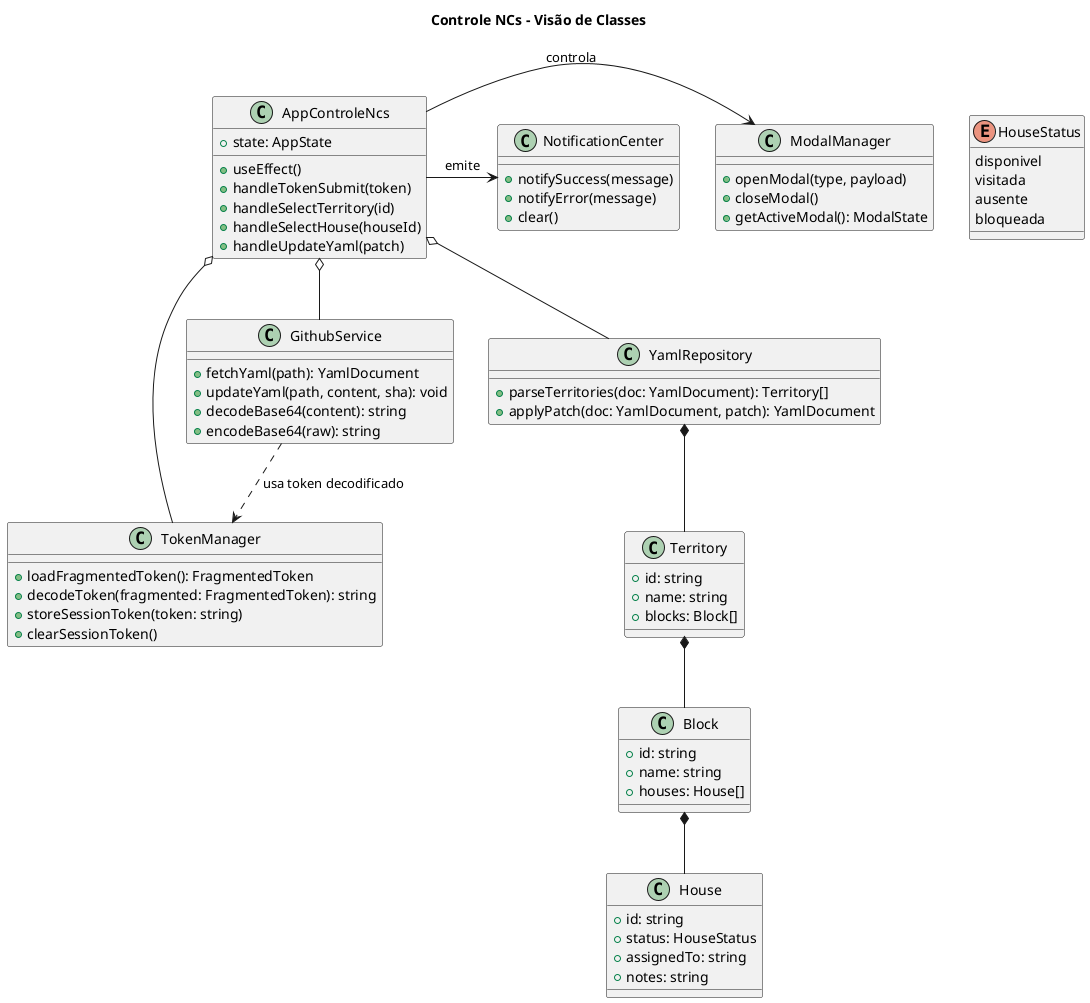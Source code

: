@startuml Controle_NCs_Classes
' Diagrama de classes do app Controle NCs
' Renderize com PlantUML (VS Code Alt+Enter ou plantuml.com)

title Controle NCs – Visão de Classes

skinparam svgMargin 40
skinparam shadowing false

class AppControleNcs {
  +state: AppState
  +useEffect()
  +handleTokenSubmit(token)
  +handleSelectTerritory(id)
  +handleSelectHouse(houseId)
  +handleUpdateYaml(patch)
}

class TokenManager {
  +loadFragmentedToken(): FragmentedToken
  +decodeToken(fragmented: FragmentedToken): string
  +storeSessionToken(token: string)
  +clearSessionToken()
}

class GithubService {
  +fetchYaml(path): YamlDocument
  +updateYaml(path, content, sha): void
  +decodeBase64(content): string
  +encodeBase64(raw): string
}

class YamlRepository {
  +parseTerritories(doc: YamlDocument): Territory[]
  +applyPatch(doc: YamlDocument, patch): YamlDocument
}

class Territory {
  +id: string
  +name: string
  +blocks: Block[]
}

class Block {
  +id: string
  +name: string
  +houses: House[]
}

class House {
  +id: string
  +status: HouseStatus
  +assignedTo: string
  +notes: string
}

class ModalManager {
  +openModal(type, payload)
  +closeModal()
  +getActiveModal(): ModalState
}

class NotificationCenter {
  +notifySuccess(message)
  +notifyError(message)
  +clear()
}

AppControleNcs o-- TokenManager
AppControleNcs o-- GithubService
AppControleNcs o-- YamlRepository
AppControleNcs -> ModalManager : controla
AppControleNcs -> NotificationCenter : emite
YamlRepository *-- Territory
Territory *-- Block
Block *-- House
GithubService ..> TokenManager : usa token decodificado

enum HouseStatus {
  disponivel
  visitada
  ausente
  bloqueada
}

@enduml
